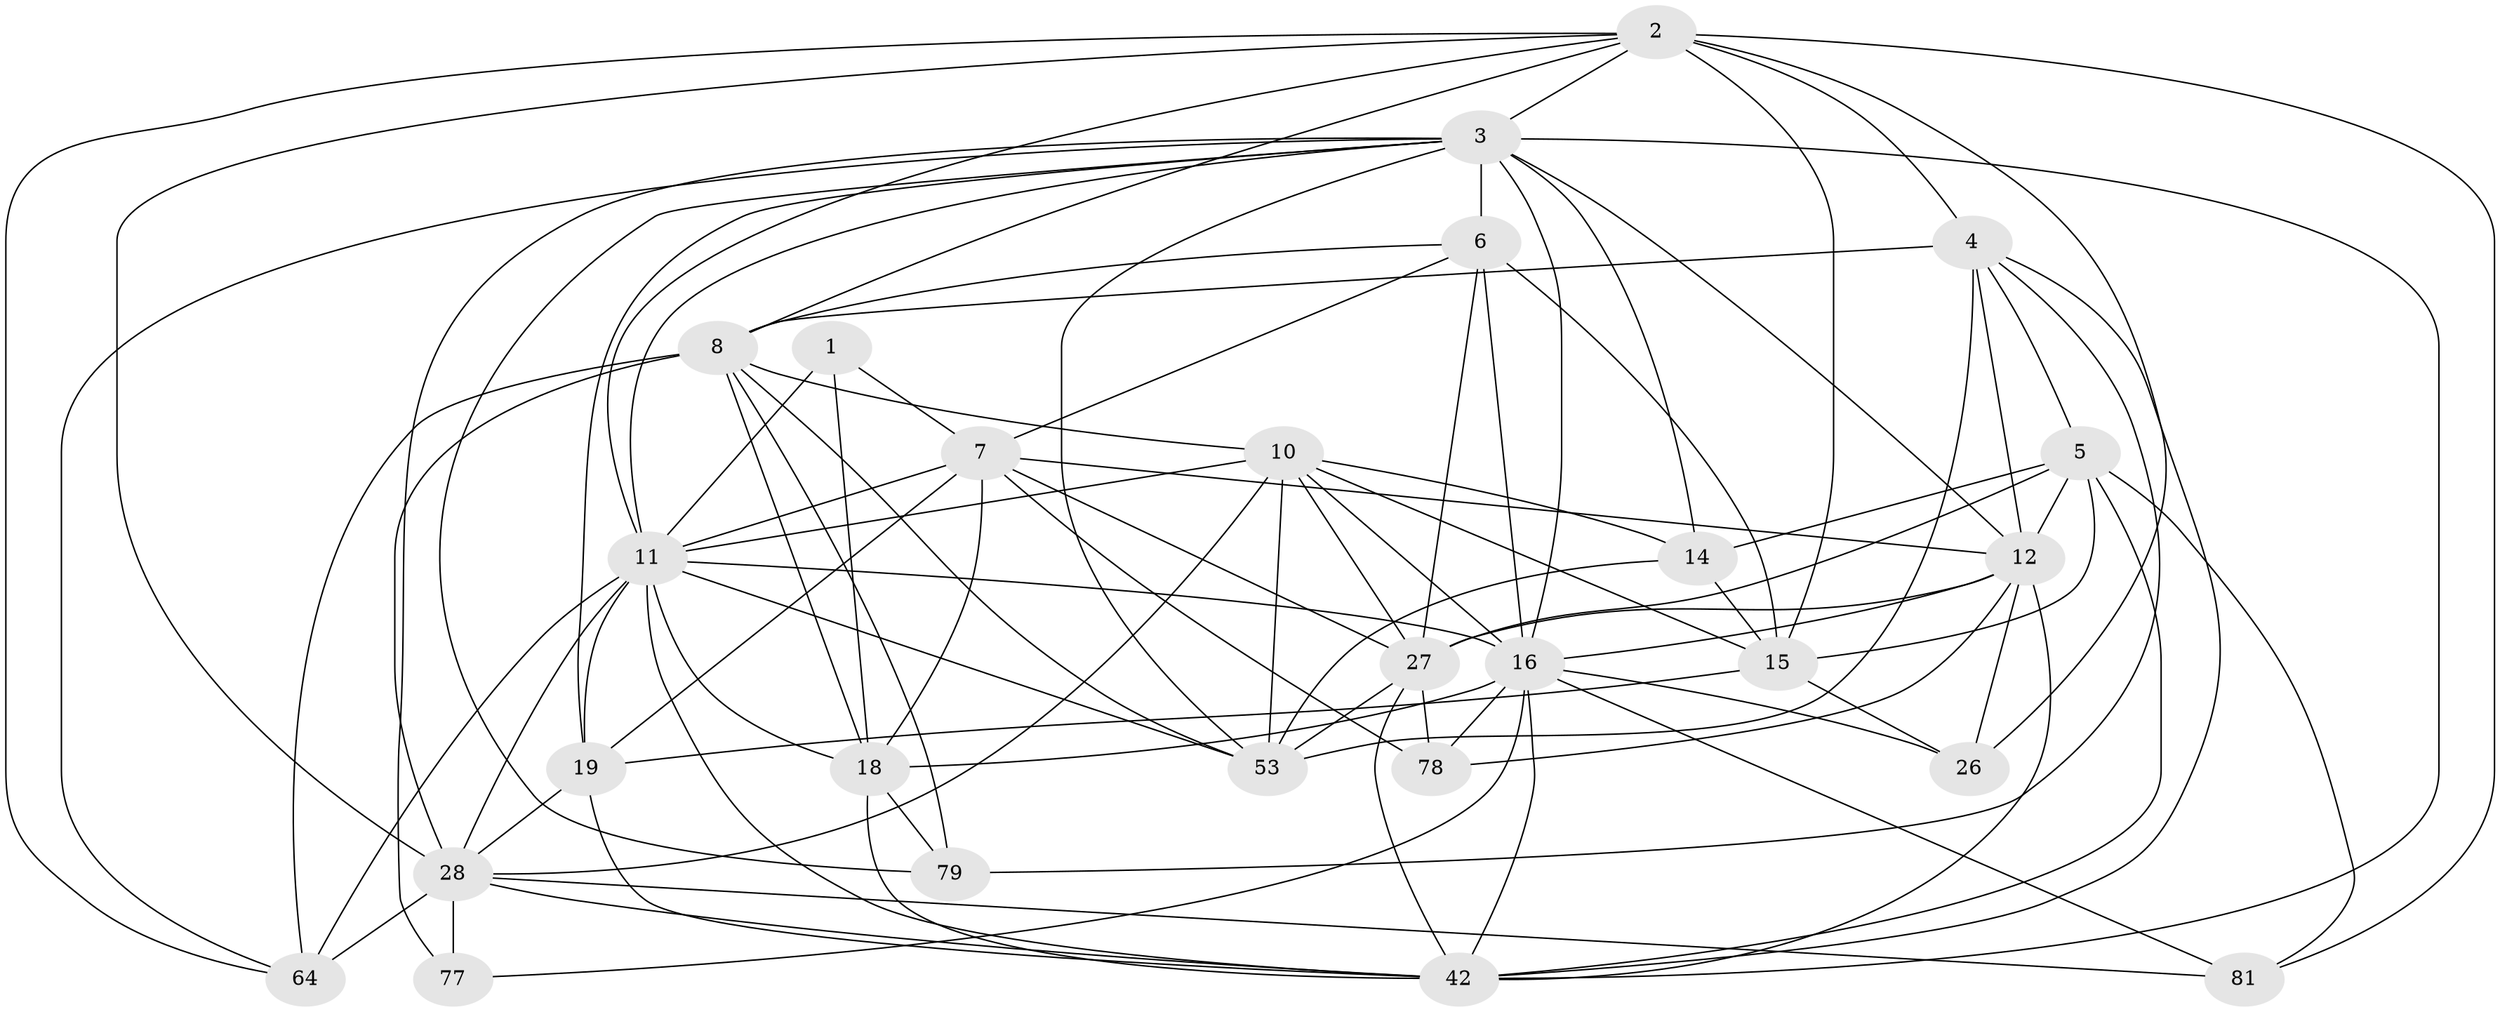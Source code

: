 // original degree distribution, {4: 1.0}
// Generated by graph-tools (version 1.1) at 2025/20/03/04/25 18:20:59]
// undirected, 26 vertices, 92 edges
graph export_dot {
graph [start="1"]
  node [color=gray90,style=filled];
  1;
  2 [super="+82+36+85"];
  3 [super="+39+63"];
  4 [super="+20+31"];
  5 [super="+68+49"];
  6 [super="+59+56"];
  7 [super="+9+24+13"];
  8 [super="+76+22"];
  10 [super="+67+70+17"];
  11 [super="+54+32+33"];
  12 [super="+43+23"];
  14 [super="+86"];
  15 [super="+41+21"];
  16 [super="+89+30+29"];
  18 [super="+87+34"];
  19 [super="+35"];
  26;
  27 [super="+38"];
  28 [super="+46+71"];
  42 [super="+44+60"];
  53 [super="+62+66"];
  64 [super="+69"];
  77;
  78;
  79;
  81;
  1 -- 18;
  1 -- 7;
  1 -- 11 [weight=2];
  2 -- 64;
  2 -- 26;
  2 -- 4 [weight=2];
  2 -- 81;
  2 -- 11;
  2 -- 28;
  2 -- 8;
  2 -- 15;
  2 -- 3;
  3 -- 53 [weight=2];
  3 -- 6 [weight=2];
  3 -- 64;
  3 -- 42 [weight=2];
  3 -- 77;
  3 -- 14 [weight=2];
  3 -- 79;
  3 -- 16;
  3 -- 19;
  3 -- 11;
  3 -- 12;
  4 -- 5;
  4 -- 79;
  4 -- 8;
  4 -- 42;
  4 -- 53;
  4 -- 12;
  5 -- 81;
  5 -- 14;
  5 -- 15;
  5 -- 12 [weight=2];
  5 -- 27;
  5 -- 42;
  6 -- 16 [weight=3];
  6 -- 15 [weight=2];
  6 -- 27;
  6 -- 8;
  6 -- 7;
  7 -- 18;
  7 -- 11;
  7 -- 27;
  7 -- 19 [weight=2];
  7 -- 78;
  7 -- 12 [weight=2];
  8 -- 28 [weight=2];
  8 -- 18;
  8 -- 79;
  8 -- 64;
  8 -- 53;
  8 -- 10;
  10 -- 16;
  10 -- 53 [weight=2];
  10 -- 15;
  10 -- 14;
  10 -- 28;
  10 -- 27;
  10 -- 11 [weight=2];
  11 -- 42;
  11 -- 18;
  11 -- 53 [weight=2];
  11 -- 28;
  11 -- 16;
  11 -- 19 [weight=2];
  11 -- 64;
  12 -- 42;
  12 -- 16 [weight=2];
  12 -- 26;
  12 -- 27;
  12 -- 78;
  14 -- 53;
  14 -- 15;
  15 -- 26;
  15 -- 19;
  16 -- 26;
  16 -- 77;
  16 -- 42;
  16 -- 78;
  16 -- 81;
  16 -- 18;
  18 -- 79;
  18 -- 42 [weight=2];
  19 -- 28;
  19 -- 42;
  27 -- 53;
  27 -- 78;
  27 -- 42;
  28 -- 77 [weight=2];
  28 -- 64 [weight=2];
  28 -- 81;
  28 -- 42;
}
